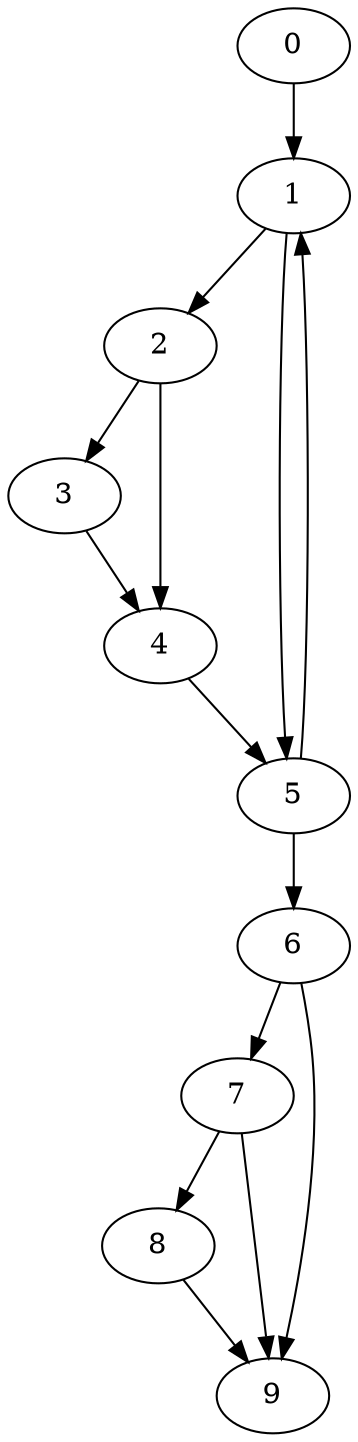 digraph {
	0
	1
	2
	3
	4
	5
	6
	7
	8
	9
	0 -> 1
	5 -> 1
	2 -> 4
	3 -> 4
	5 -> 6
	6 -> 7
	7 -> 8
	1 -> 2
	2 -> 3
	1 -> 5
	4 -> 5
	7 -> 9
	8 -> 9
	6 -> 9
}
